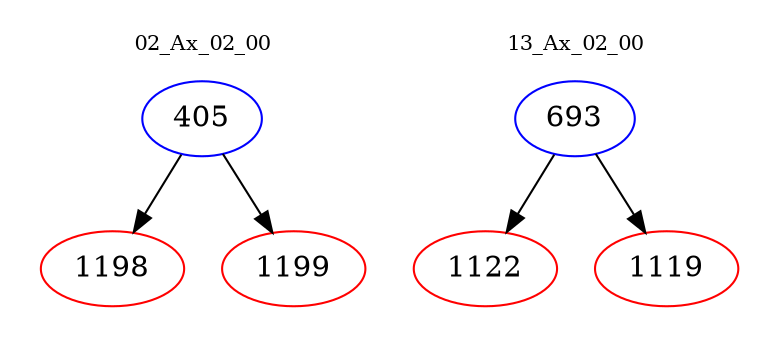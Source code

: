 digraph{
subgraph cluster_0 {
color = white
label = "02_Ax_02_00";
fontsize=10;
T0_405 [label="405", color="blue"]
T0_405 -> T0_1198 [color="black"]
T0_1198 [label="1198", color="red"]
T0_405 -> T0_1199 [color="black"]
T0_1199 [label="1199", color="red"]
}
subgraph cluster_1 {
color = white
label = "13_Ax_02_00";
fontsize=10;
T1_693 [label="693", color="blue"]
T1_693 -> T1_1122 [color="black"]
T1_1122 [label="1122", color="red"]
T1_693 -> T1_1119 [color="black"]
T1_1119 [label="1119", color="red"]
}
}
